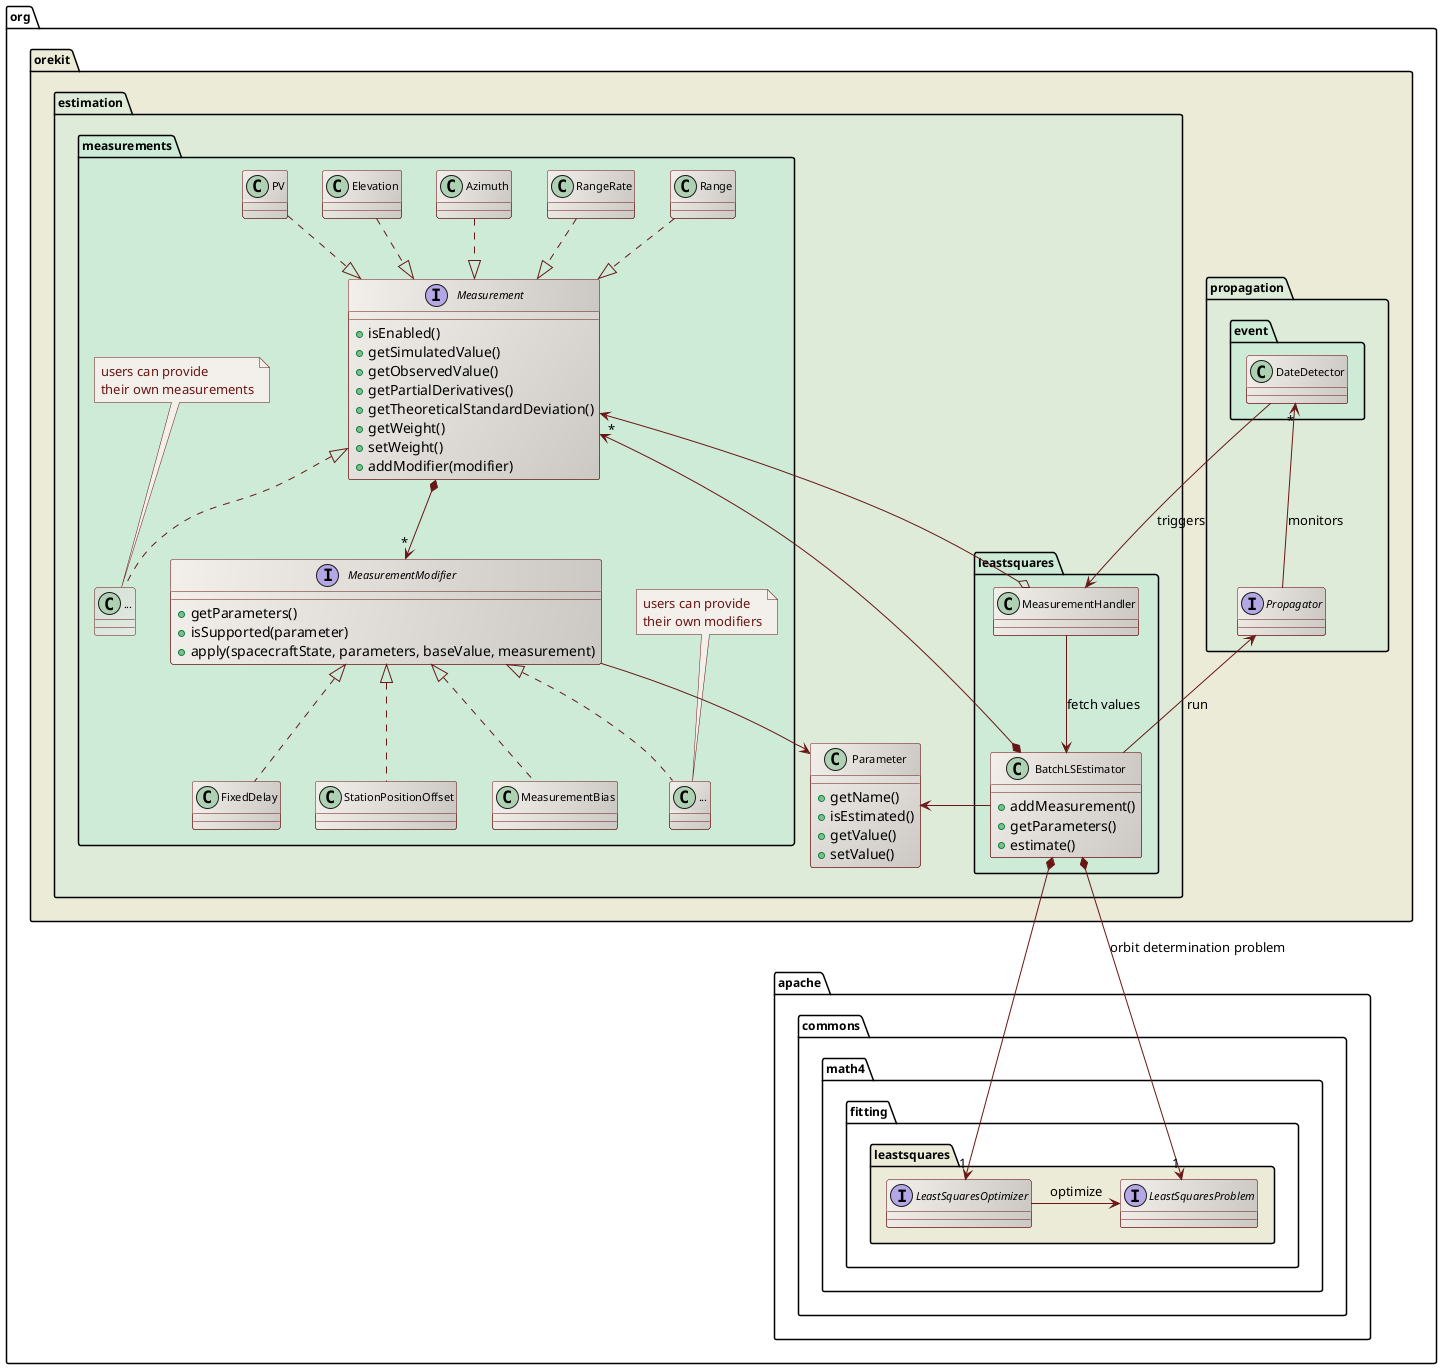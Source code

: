 ' Copyright 2002-2015 CS Systèmes d'Information
' Licensed to CS Systèmes d'Information (CS) under one or more
' contributor license agreements.  See the NOTICE file distributed with
' this work for additional information regarding copyright ownership.
' CS licenses this file to You under the Apache License, Version 2.0
' (the "License"); you may not use this file except in compliance with
' the License.  You may obtain a copy of the License at
'
'   http://www.apache.org/licenses/LICENSE-2.0
'
' Unless required by applicable law or agreed to in writing, software
' distributed under the License is distributed on an "AS IS" BASIS,
' WITHOUT WARRANTIES OR CONDITIONS OF ANY KIND, either express or implied.
' See the License for the specific language governing permissions and
' limitations under the License.
 
@startuml

  skinparam svek                  true
  skinparam ClassBackgroundColor  #F3EFEB/CCC9C5
  skinparam ClassArrowColor       #691616
  skinparam ClassBorderColor      #691616
  skinparam NoteBackgroundColor   #F3EFEB
  skinparam NoteBorderColor       #691616
  skinparam NoteFontColor         #691616
  skinparam ClassFontSize         11
  skinparam PackageFontSize       12

  package org.orekit #ECEBD8 {

    package propagation #DDEBD8 {
        package event #CEEBD8 {
            class DateDetector
        }
        interface Propagator
        DateDetector "*" <-- Propagator : monitors
    }

    package estimation #DDEBD8 {

        package leastsquares #CEEBD8 {

            class MeasurementHandler
            class BatchLSEstimator {
              +addMeasurement()
              +getParameters()
              +estimate()
            }

            DateDetector --> MeasurementHandler : triggers

            MeasurementHandler --> BatchLSEstimator : fetch values
            Propagator <-- BatchLSEstimator : run

        }

        package measurements #CEEBD8 {

            interface Measurement {
              +isEnabled()
              +getSimulatedValue()
              +getObservedValue()
              +getPartialDerivatives()
              +getTheoreticalStandardDeviation()
              +getWeight()
              +setWeight()
              +addModifier(modifier)
            }

            interface MeasurementModifier {
              +getParameters()
              +isSupported(parameter)
              +apply(spacecraftState, parameters, baseValue, measurement)
            }

            class "..." as OtherModifier #D5E0D5/E2EBE2
            note top
              users can provide
              their own modifiers
            end note
            class MeasurementBias
            class FixedDelay
            class StationPositionOffset
            class OtherModifier

            Measurement *--> "*" MeasurementModifier
            class "..." as OtherMeasurement #D5E0D5/E2EBE2
            note top
              users can provide
              their own measurements
            end note
            Measurement <|.. OtherMeasurement
            Range      ..|> Measurement
            RangeRate  ..|> Measurement
            Azimuth    ..|> Measurement
            Elevation  ..|> Measurement
            PV         ..|> Measurement
            MeasurementModifier <|.. MeasurementBias
            MeasurementModifier <|.. FixedDelay
            MeasurementModifier <|.. StationPositionOffset
            MeasurementModifier <|.. OtherModifier

            BatchLSEstimator *--> "*" Measurement
            Measurement <--o MeasurementHandler

        }


        class Parameter {
            +getName()
            +isEstimated()
            +getValue()
            +setValue()
        }
        MeasurementModifier --> Parameter
        Parameter <-- BatchLSEstimator

    }

  }

  package org.apache.commons.math4.fitting.leastsquares #ECEBD8 {

          interface LeastSquaresProblem
          interface LeastSquaresOptimizer
          LeastSquaresOptimizer -right-> LeastSquaresProblem  : optimize
          BatchLSEstimator *--> "1" LeastSquaresProblem : orbit determination problem
          BatchLSEstimator *--> "1" LeastSquaresOptimizer

  }

@enduml
